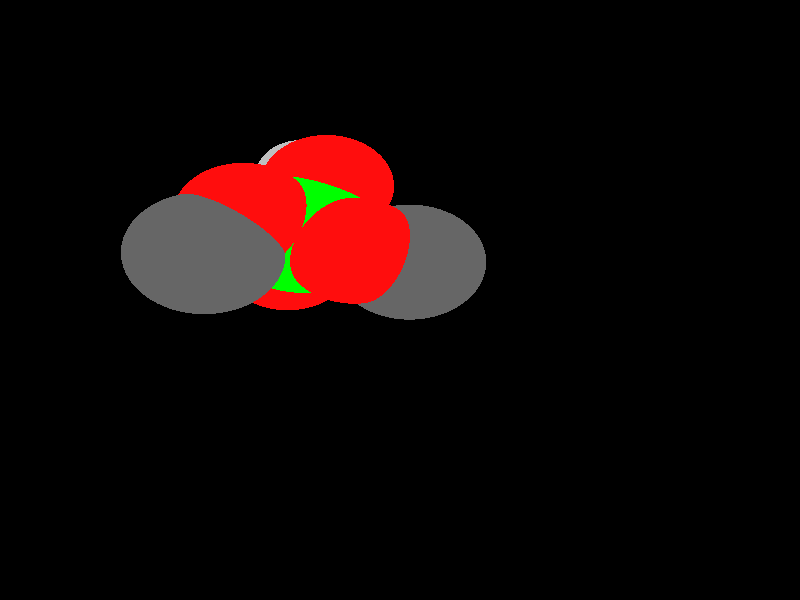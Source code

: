global_settings {
	ambient_light rgb <0.200000002980232, 0.200000002980232, 0.200000002980232>
	max_trace_level 15
}

background { color rgb <0,0,0> }

camera {
	perspective
	location <20.8607307504623, -13.5594563868058, -5.81806376542672>
	angle 40
	up <0.163132756182112, 0.0130536547013816, 0.986517767685592>
	right <0.613876493085897, 0.781437638097329, -0.111851995965332> * 1
	direction <-0.772362191654271, 0.623846791980054, 0.119464743917219> }

light_source {
	<47.8750729184026, 0.362832274325392, 16.7366888042784>
	color rgb <1, 1, 1>
	fade_distance 69.5022005049272
	fade_power 0
	spotlight
	area_light <20, 0, 0>, <0, 0, 20>, 20, 20
	circular
	orient
	point_at <-47.8750729184026, -0.362832274325392, -16.7366888042784>
}

light_source {
	<-26.5181952064974, -10.5674330818183, 29.1831537160758>
	color rgb <0.300000011920929, 0.300000011920929, 0.300000011920929> shadowless
	fade_distance 69.5022005049272
	fade_power 0
	parallel
	point_at <26.5181952064974, 10.5674330818183, -29.1831537160758>
}

#default {
	finish {ambient 0.5 diffuse 1 specular 0.2 roughness .01 metallic 1}
}

union {
cylinder {
	<0.809521864052951, 0.0107852431540917, -0.670083002305532>, 	<0.0588190783024019, 0.222227208306739, -1.02416738572638>, 0.075
	pigment { rgbt <0, 1.0, 0, 0> }
}
cylinder {
	<0.845751045310186, 0.226652252675608, -0.617988082921125>, 	<0.0950482595596368, 0.438094217828255, -0.972072466341978>, 0.075
	pigment { rgbt <0, 1.0, 0, 0> }
}
cylinder {
	<0.0588190783024019, 0.222227208306739, -1.02416738572638>, 	<-0.497837706413374, 0.379014430507041, -1.28672598832442>, 0.075
	pigment { rgbt <1, 0.0500000007450581, 0.0500000007450581, 0> }
}
cylinder {
	<0.0950482595596368, 0.438094217828255, -0.972072466341978>, 	<-0.461608525156139, 0.594881440028558, -1.23463106894002>, 0.075
	pigment { rgbt <1, 0.0500000007450581, 0.0500000007450581, 0> }
}
cylinder {
	<0.827636454681569, 0.11871874791485, -0.644035542613328>, 	<0.961161988955919, 0.517334350190124, 0.164938161146167>, 0.075
	pigment { rgbt <0, 1.0, 0, 0> }
}
cylinder {
	<0.961161988955919, 0.517334350190124, 0.164938161146167>, 	<1.06226109437998, 0.81914689126787, 0.777454098312419>, 0.075
	pigment { rgbt <1, 0.0500000007450581, 0.0500000007450581, 0> }
}
cylinder {
	<0.827636454681569, 0.11871874791485, -0.644035542613328>, 	<0.935715183048294, -0.764712612043361, -0.441065790173103>, 0.075
	pigment { rgbt <0, 1.0, 0, 0> }
}
cylinder {
	<0.935715183048294, -0.764712612043361, -0.441065790173103>, 	<1.01758133719234, -1.43388340062463, -0.287322742943044>, 0.075
	pigment { rgbt <1, 0.0500000007450581, 0.0500000007450581, 0> }
}
cylinder {
	<0.827636454681569, 0.11871874791485, -0.644035542613328>, 	<1.5759185197669, 0.341174775449664, -1.11754083777543>, 0.075
	pigment { rgbt <0, 1.0, 0, 0> }
}
cylinder {
	<1.5759185197669, 0.341174775449664, -1.11754083777543>, 	<2.1427497835195, 0.50968747554032, -1.47622590771583>, 0.075
	pigment { rgbt <1, 0.0500000007450581, 0.0500000007450581, 0> }
}
cylinder {
	<1.01758133719234, -1.43388340062463, -0.287322742943044>, 	<0.882646434994251, -1.87844585134118, -0.78261902355563>, 0.075
	pigment { rgbt <1, 0.0500000007450581, 0.0500000007450581, 0> }
}
cylinder {
	<0.882646434994251, -1.87844585134118, -0.78261902355563>, 	<0.73698173625454, -2.35835916064604, -1.3173004316054>, 0.075
	pigment { rgbt <0.400000005960464, 0.400000005960464, 0.400000005960464, 0> }
}
cylinder {
	<0.259176415167634, 0.751491425502389, 1.32337595127127>, 	<0.582755240153356, 0.778751161222572, 1.10341315495979>, 0.075
	pigment { rgbt <0.75, 0.75, 0.75, 0> }
}
cylinder {
	<0.582755240153356, 0.778751161222572, 1.10341315495979>, 	<1.06226109437998, 0.81914689126787, 0.777454098312419>, 0.075
	pigment { rgbt <1, 0.0500000007450581, 0.0500000007450581, 0> }
}
cylinder {
	<2.29426779274815, 1.87154432377778, -1.81935340900592>, 	<2.21561265404208, 1.16458519831642, -1.64123107658329>, 0.075
	pigment { rgbt <0.400000005960464, 0.400000005960464, 0.400000005960464, 0> }
}
cylinder {
	<2.21561265404208, 1.16458519831642, -1.64123107658329>, 	<2.1427497835195, 0.50968747554032, -1.47622590771583>, 0.075
	pigment { rgbt <1, 0.0500000007450581, 0.0500000007450581, 0> }
}
sphere {
	<0.827636454681569, 0.11871874791485, -0.644035542613328>, 0.5778
	pigment { rgbt <0, 1.0, 0,0> }
}
sphere {
	<-0.479723115784756, 0.486947935267799, -1.26067852863222>, 0.3564
	pigment { rgbt <1, 0.0500000007450581, 0.0500000007450581,0> }
}
sphere {
	<1.06226109437998, 0.81914689126787, 0.777454098312419>, 0.3564
	pigment { rgbt <1, 0.0500000007450581, 0.0500000007450581,0> }
}
sphere {
	<1.01758133719234, -1.43388340062463, -0.287322742943044>, 0.3564
	pigment { rgbt <1, 0.0500000007450581, 0.0500000007450581,0> }
}
sphere {
	<2.1427497835195, 0.50968747554032, -1.47622590771583>, 0.3564
	pigment { rgbt <1, 0.0500000007450581, 0.0500000007450581,0> }
}
sphere {
	<0.73698173625454, -2.35835916064604, -1.3173004316054>, 0.4104
	pigment { rgbt <0.400000005960464, 0.400000005960464, 0.400000005960464,0> }
}
sphere {
	<0.259176415167634, 0.751491425502389, 1.32337595127127>, 0.1674
	pigment { rgbt <0.75, 0.75, 0.75,0> }
}
sphere {
	<2.29426779274815, 1.87154432377778, -1.81935340900592>, 0.4104
	pigment { rgbt <0.400000005960464, 0.400000005960464, 0.400000005960464,0> }
}
}
merge {
}
union {
}
merge {
sphere {
	<0.827636454681569, 0.11871874791485, -0.644035542613328>, 1.79982
	pigment { rgbt <0, 0, 0,0> }
}
sphere {
	<-0.479723115784756, 0.486947935267799, -1.26067852863222>, 1.519848
	pigment { rgbt <0, 0, 0,0> }
}
sphere {
	<1.06226109437998, 0.81914689126787, 0.777454098312419>, 1.519848
	pigment { rgbt <0, 0, 0,0> }
}
sphere {
	<1.01758133719234, -1.43388340062463, -0.287322742943044>, 1.519848
	pigment { rgbt <0, 0, 0,0> }
}
sphere {
	<2.1427497835195, 0.50968747554032, -1.47622590771583>, 1.519848
	pigment { rgbt <0, 0, 0,0> }
}
sphere {
	<0.73698173625454, -2.35835916064604, -1.3173004316054>, 1.69983
	pigment { rgbt <0, 0, 0,0> }
}
sphere {
	<0.259176415167634, 0.751491425502389, 1.32337595127127>, 1.09989
	pigment { rgbt <0, 0, 0,0> }
}
sphere {
	<2.29426779274815, 1.87154432377778, -1.81935340900592>, 1.69983
	pigment { rgbt <0, 0, 0,0> }
}
sphere {
	<0.827636454681569, 0.11871874791485, -0.644035542613328>, 1.8
	pigment { rgbt <0, 1.0, 0,0.350000023841858> }
}
sphere {
	<-0.479723115784756, 0.486947935267799, -1.26067852863222>, 1.52
	pigment { rgbt <1, 0.0500000007450581, 0.0500000007450581,0.350000023841858> }
}
sphere {
	<1.06226109437998, 0.81914689126787, 0.777454098312419>, 1.52
	pigment { rgbt <1, 0.0500000007450581, 0.0500000007450581,0.350000023841858> }
}
sphere {
	<1.01758133719234, -1.43388340062463, -0.287322742943044>, 1.52
	pigment { rgbt <1, 0.0500000007450581, 0.0500000007450581,0.350000023841858> }
}
sphere {
	<2.1427497835195, 0.50968747554032, -1.47622590771583>, 1.52
	pigment { rgbt <1, 0.0500000007450581, 0.0500000007450581,0.350000023841858> }
}
sphere {
	<0.73698173625454, -2.35835916064604, -1.3173004316054>, 1.7
	pigment { rgbt <0.400000005960464, 0.400000005960464, 0.400000005960464,0.350000023841858> }
}
sphere {
	<0.259176415167634, 0.751491425502389, 1.32337595127127>, 1.1
	pigment { rgbt <0.75, 0.75, 0.75,0.350000023841858> }
}
sphere {
	<2.29426779274815, 1.87154432377778, -1.81935340900592>, 1.7
	pigment { rgbt <0.400000005960464, 0.400000005960464, 0.400000005960464,0.350000023841858> }
}
}
